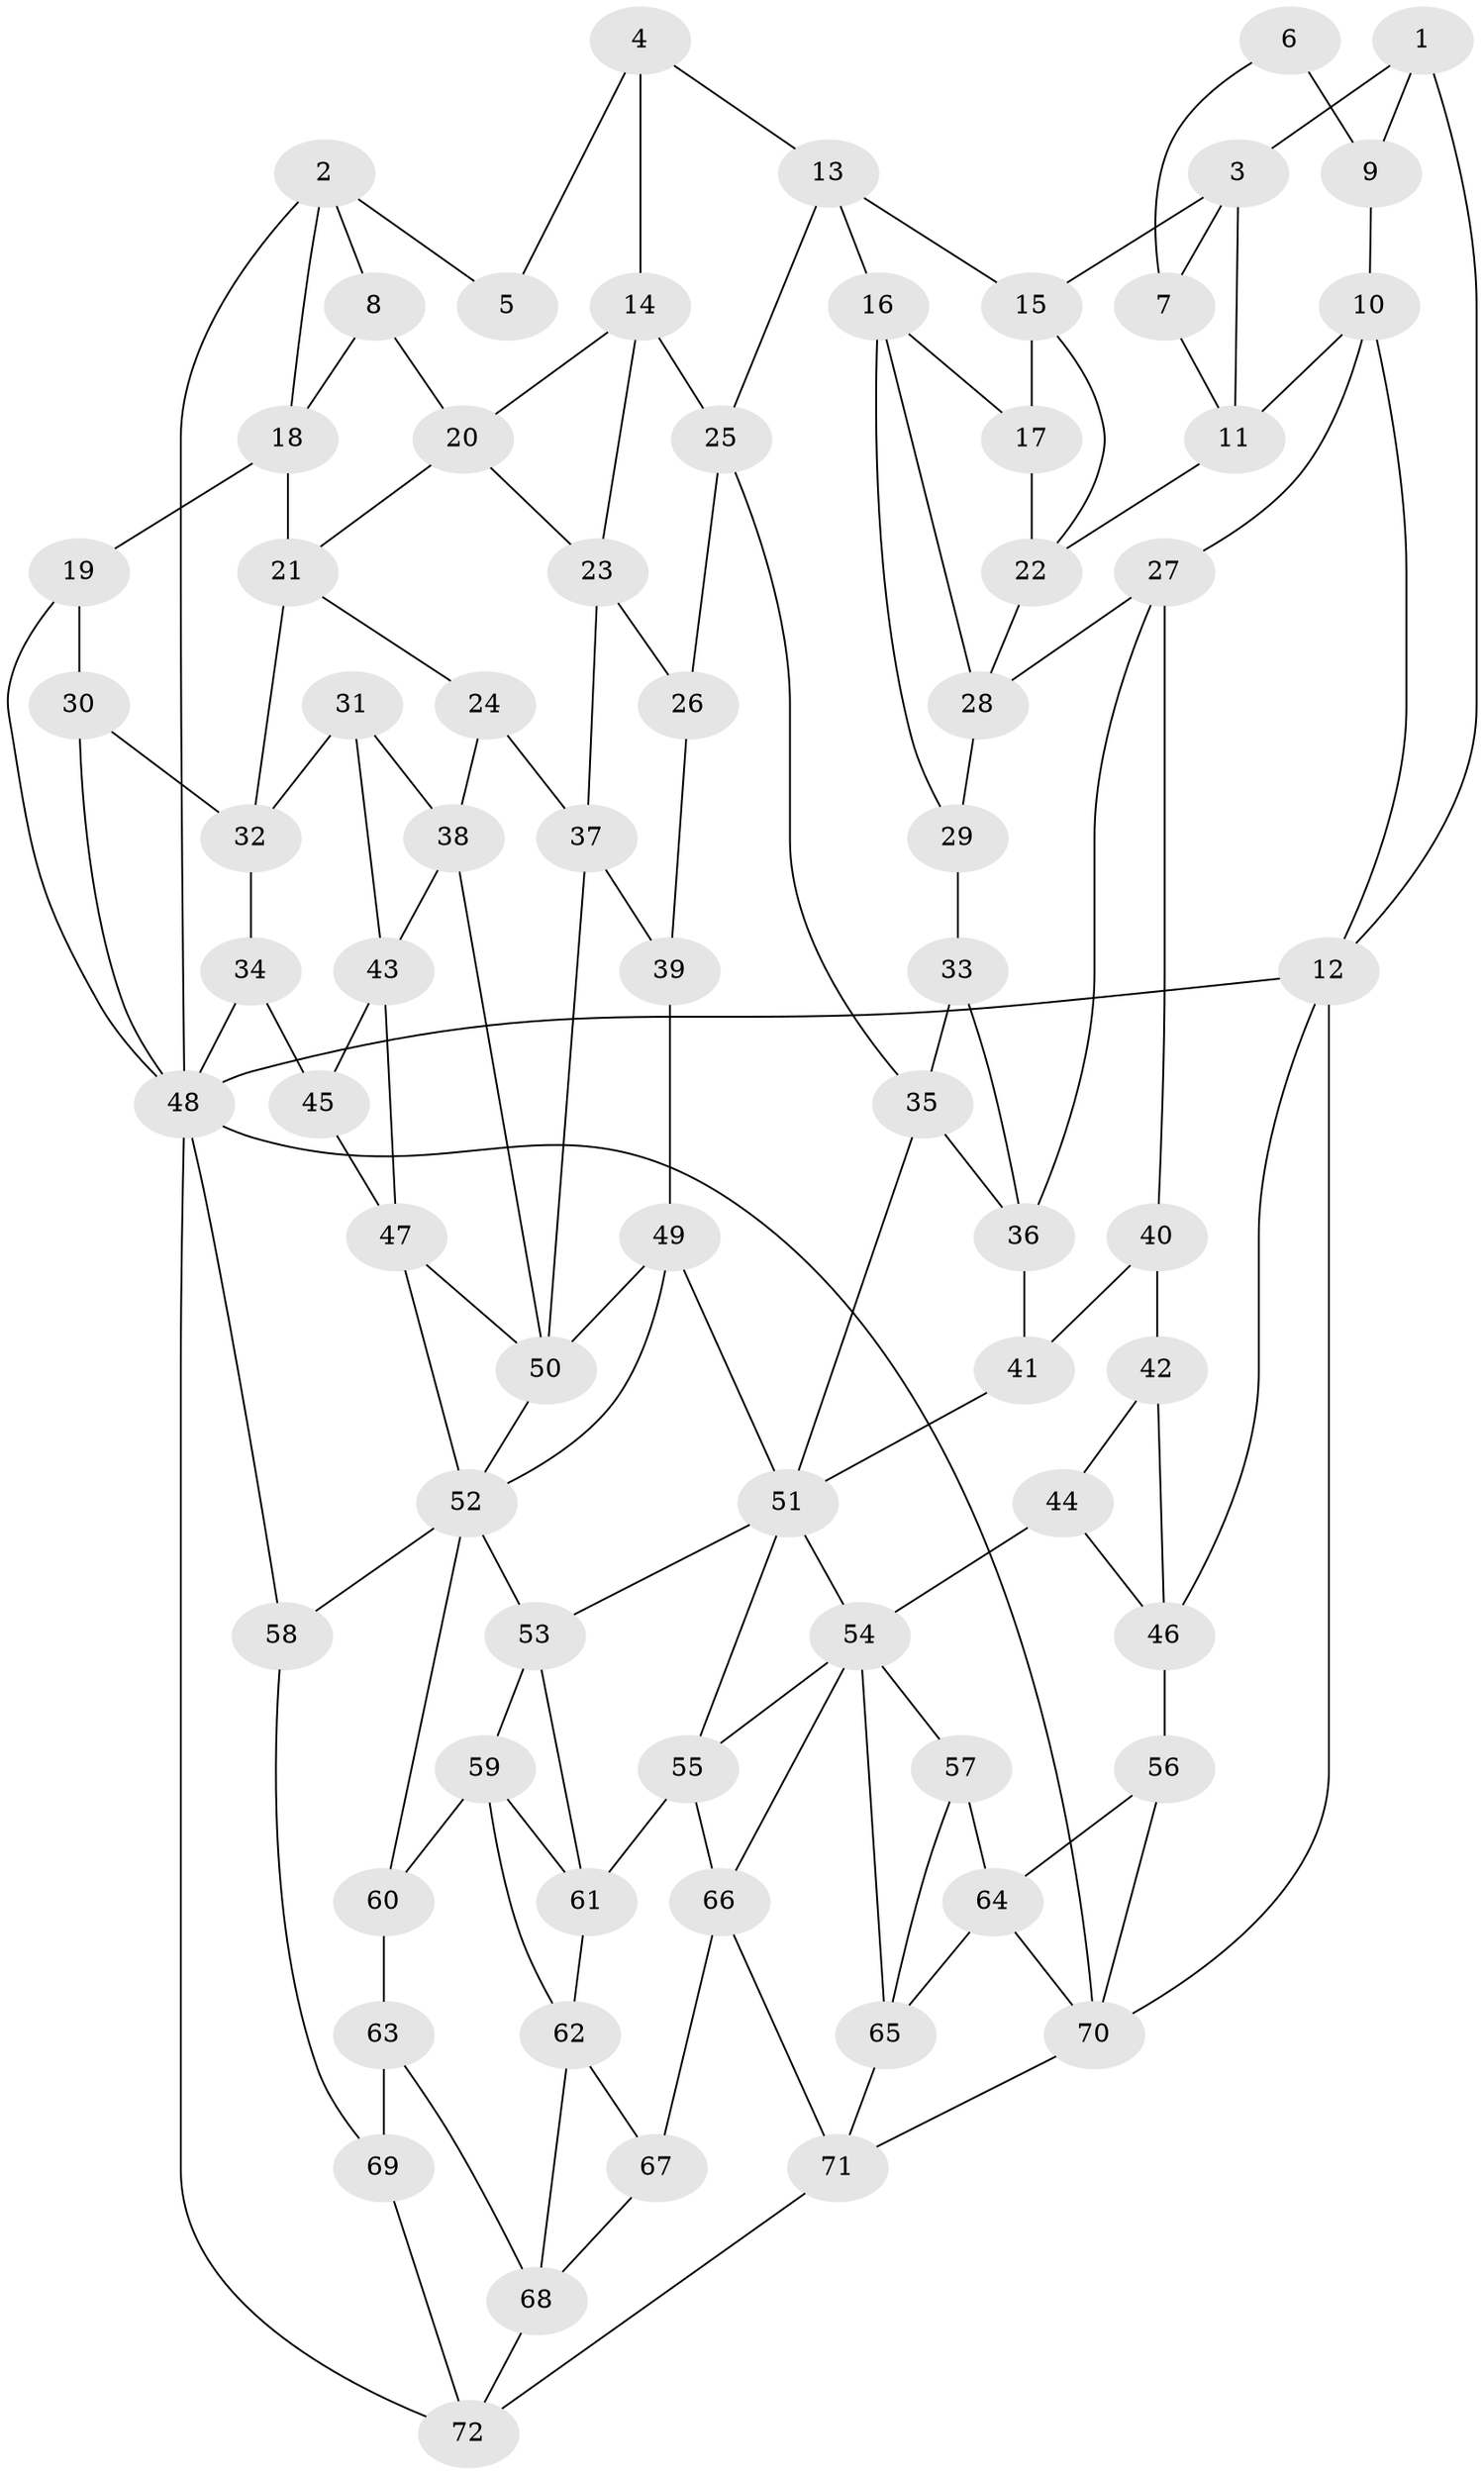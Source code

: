 // original degree distribution, {4: 0.2222222222222222, 5: 0.5555555555555556, 6: 0.20833333333333334, 3: 0.013888888888888888}
// Generated by graph-tools (version 1.1) at 2025/27/03/09/25 03:27:12]
// undirected, 72 vertices, 135 edges
graph export_dot {
graph [start="1"]
  node [color=gray90,style=filled];
  1;
  2;
  3;
  4;
  5;
  6;
  7;
  8;
  9;
  10;
  11;
  12;
  13;
  14;
  15;
  16;
  17;
  18;
  19;
  20;
  21;
  22;
  23;
  24;
  25;
  26;
  27;
  28;
  29;
  30;
  31;
  32;
  33;
  34;
  35;
  36;
  37;
  38;
  39;
  40;
  41;
  42;
  43;
  44;
  45;
  46;
  47;
  48;
  49;
  50;
  51;
  52;
  53;
  54;
  55;
  56;
  57;
  58;
  59;
  60;
  61;
  62;
  63;
  64;
  65;
  66;
  67;
  68;
  69;
  70;
  71;
  72;
  1 -- 3 [weight=1.0];
  1 -- 9 [weight=1.0];
  1 -- 12 [weight=1.0];
  2 -- 5 [weight=1.0];
  2 -- 8 [weight=1.0];
  2 -- 18 [weight=1.0];
  2 -- 48 [weight=1.0];
  3 -- 7 [weight=1.0];
  3 -- 11 [weight=1.0];
  3 -- 15 [weight=1.0];
  4 -- 5 [weight=1.0];
  4 -- 13 [weight=1.0];
  4 -- 14 [weight=1.0];
  6 -- 7 [weight=1.0];
  6 -- 9 [weight=2.0];
  7 -- 11 [weight=1.0];
  8 -- 18 [weight=1.0];
  8 -- 20 [weight=1.0];
  9 -- 10 [weight=1.0];
  10 -- 11 [weight=1.0];
  10 -- 12 [weight=1.0];
  10 -- 27 [weight=1.0];
  11 -- 22 [weight=1.0];
  12 -- 46 [weight=1.0];
  12 -- 48 [weight=1.0];
  12 -- 70 [weight=1.0];
  13 -- 15 [weight=1.0];
  13 -- 16 [weight=1.0];
  13 -- 25 [weight=1.0];
  14 -- 20 [weight=1.0];
  14 -- 23 [weight=1.0];
  14 -- 25 [weight=1.0];
  15 -- 17 [weight=1.0];
  15 -- 22 [weight=1.0];
  16 -- 17 [weight=1.0];
  16 -- 28 [weight=1.0];
  16 -- 29 [weight=1.0];
  17 -- 22 [weight=1.0];
  18 -- 19 [weight=1.0];
  18 -- 21 [weight=1.0];
  19 -- 30 [weight=2.0];
  19 -- 48 [weight=1.0];
  20 -- 21 [weight=1.0];
  20 -- 23 [weight=1.0];
  21 -- 24 [weight=1.0];
  21 -- 32 [weight=1.0];
  22 -- 28 [weight=1.0];
  23 -- 26 [weight=1.0];
  23 -- 37 [weight=1.0];
  24 -- 37 [weight=1.0];
  24 -- 38 [weight=1.0];
  25 -- 26 [weight=1.0];
  25 -- 35 [weight=1.0];
  26 -- 39 [weight=1.0];
  27 -- 28 [weight=1.0];
  27 -- 36 [weight=1.0];
  27 -- 40 [weight=1.0];
  28 -- 29 [weight=1.0];
  29 -- 33 [weight=2.0];
  30 -- 32 [weight=1.0];
  30 -- 48 [weight=1.0];
  31 -- 32 [weight=1.0];
  31 -- 38 [weight=1.0];
  31 -- 43 [weight=1.0];
  32 -- 34 [weight=1.0];
  33 -- 35 [weight=1.0];
  33 -- 36 [weight=1.0];
  34 -- 45 [weight=1.0];
  34 -- 48 [weight=1.0];
  35 -- 36 [weight=1.0];
  35 -- 51 [weight=1.0];
  36 -- 41 [weight=1.0];
  37 -- 39 [weight=1.0];
  37 -- 50 [weight=1.0];
  38 -- 43 [weight=1.0];
  38 -- 50 [weight=1.0];
  39 -- 49 [weight=2.0];
  40 -- 41 [weight=1.0];
  40 -- 42 [weight=2.0];
  41 -- 51 [weight=1.0];
  42 -- 44 [weight=1.0];
  42 -- 46 [weight=1.0];
  43 -- 45 [weight=2.0];
  43 -- 47 [weight=1.0];
  44 -- 46 [weight=1.0];
  44 -- 54 [weight=1.0];
  45 -- 47 [weight=1.0];
  46 -- 56 [weight=1.0];
  47 -- 50 [weight=1.0];
  47 -- 52 [weight=1.0];
  48 -- 58 [weight=1.0];
  48 -- 70 [weight=1.0];
  48 -- 72 [weight=1.0];
  49 -- 50 [weight=2.0];
  49 -- 51 [weight=1.0];
  49 -- 52 [weight=1.0];
  50 -- 52 [weight=1.0];
  51 -- 53 [weight=1.0];
  51 -- 54 [weight=1.0];
  51 -- 55 [weight=1.0];
  52 -- 53 [weight=1.0];
  52 -- 58 [weight=1.0];
  52 -- 60 [weight=1.0];
  53 -- 59 [weight=1.0];
  53 -- 61 [weight=1.0];
  54 -- 55 [weight=1.0];
  54 -- 57 [weight=1.0];
  54 -- 65 [weight=1.0];
  54 -- 66 [weight=1.0];
  55 -- 61 [weight=1.0];
  55 -- 66 [weight=1.0];
  56 -- 64 [weight=1.0];
  56 -- 70 [weight=1.0];
  57 -- 64 [weight=1.0];
  57 -- 65 [weight=1.0];
  58 -- 69 [weight=1.0];
  59 -- 60 [weight=1.0];
  59 -- 61 [weight=1.0];
  59 -- 62 [weight=1.0];
  60 -- 63 [weight=1.0];
  61 -- 62 [weight=1.0];
  62 -- 67 [weight=1.0];
  62 -- 68 [weight=1.0];
  63 -- 68 [weight=1.0];
  63 -- 69 [weight=2.0];
  64 -- 65 [weight=1.0];
  64 -- 70 [weight=1.0];
  65 -- 71 [weight=1.0];
  66 -- 67 [weight=1.0];
  66 -- 71 [weight=1.0];
  67 -- 68 [weight=1.0];
  68 -- 72 [weight=1.0];
  69 -- 72 [weight=1.0];
  70 -- 71 [weight=1.0];
  71 -- 72 [weight=1.0];
}
